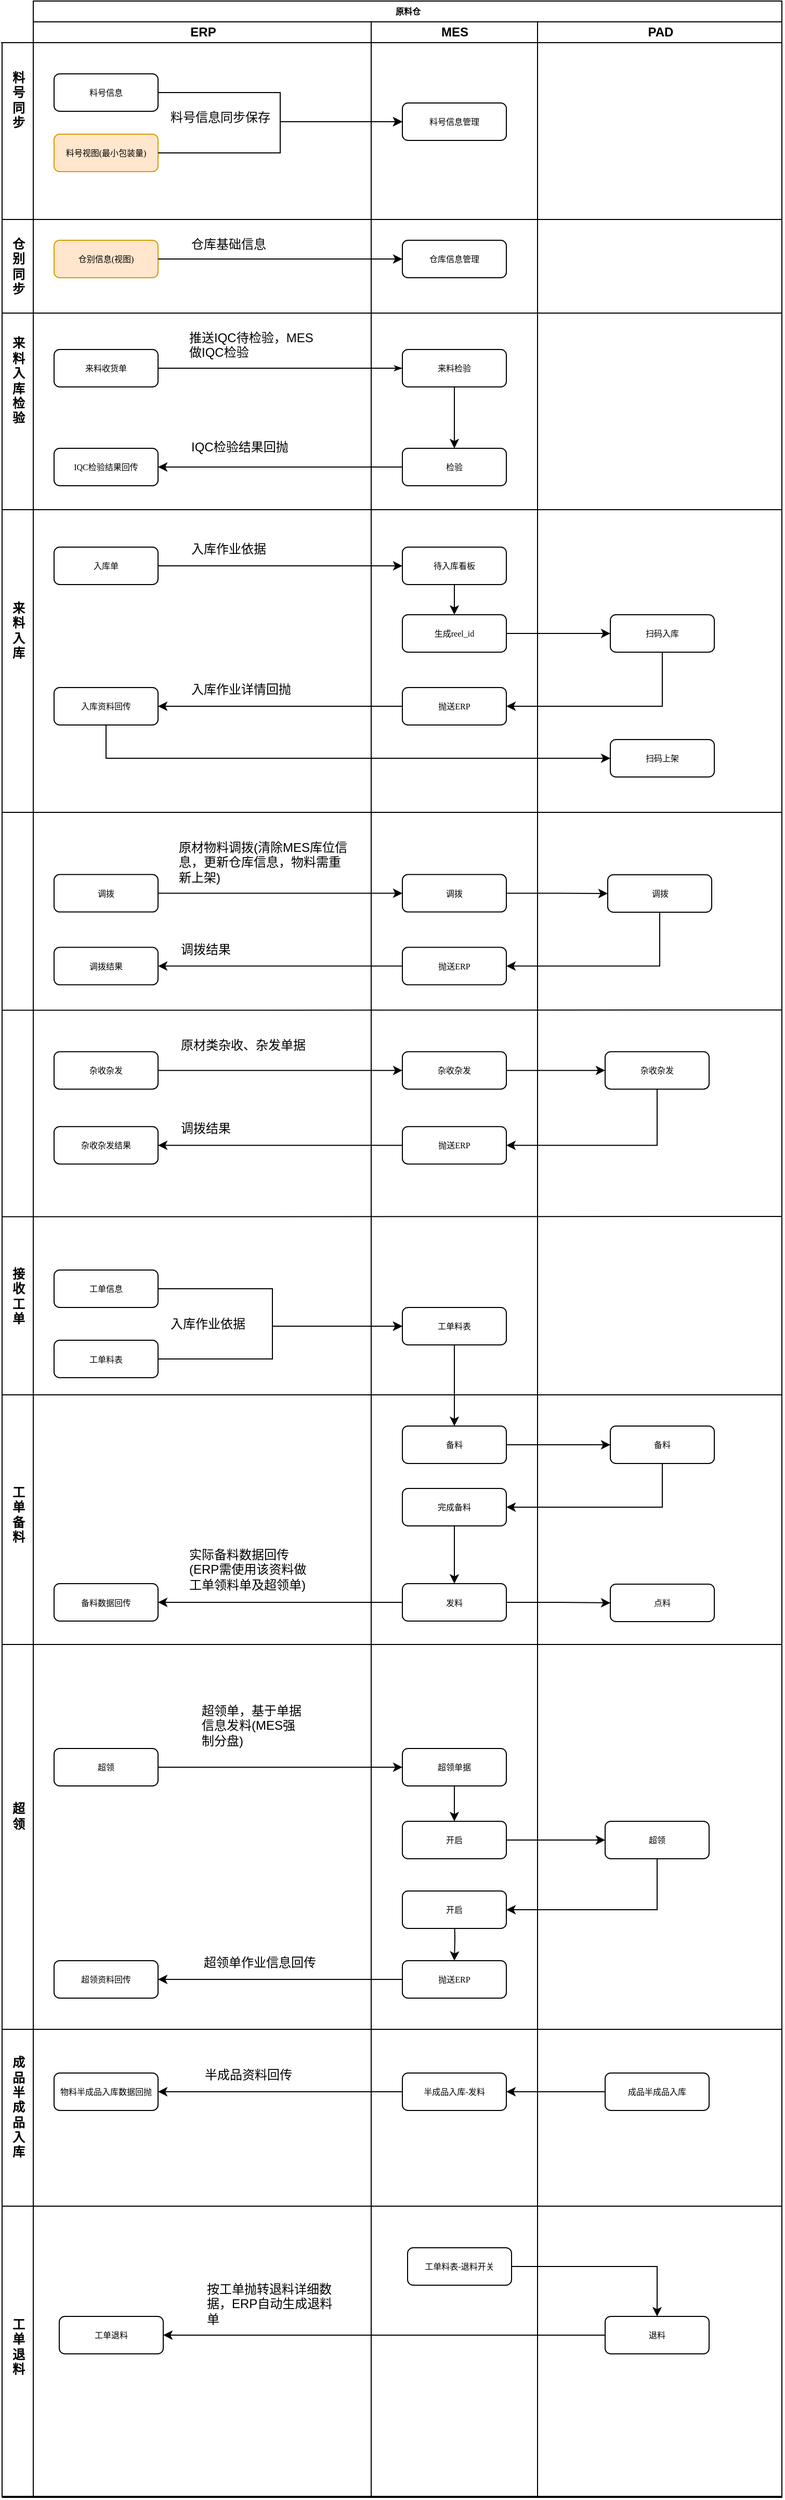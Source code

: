 <mxfile version="12.1.3" type="github" pages="1">
  <diagram name="Page-1" id="74e2e168-ea6b-b213-b513-2b3c1d86103e">
    <mxGraphModel dx="1024" dy="1389" grid="1" gridSize="10" guides="1" tooltips="1" connect="1" arrows="1" fold="1" page="1" pageScale="1" pageWidth="1100" pageHeight="850" background="#ffffff" math="0" shadow="0">
      <root>
        <mxCell id="0"/>
        <mxCell id="1" parent="0"/>
        <mxCell id="77e6c97f196da883-1" value="原料仓" style="swimlane;html=1;childLayout=stackLayout;startSize=20;rounded=0;shadow=0;labelBackgroundColor=none;strokeColor=#000000;strokeWidth=1;fillColor=#ffffff;fontFamily=Verdana;fontSize=8;fontColor=#000000;align=center;" parent="1" vertex="1">
          <mxGeometry x="70" y="-40" width="720" height="2400" as="geometry"/>
        </mxCell>
        <mxCell id="77e6c97f196da883-2" value="ERP" style="swimlane;html=1;startSize=20;" parent="77e6c97f196da883-1" vertex="1">
          <mxGeometry y="20" width="325" height="2380" as="geometry"/>
        </mxCell>
        <mxCell id="77e6c97f196da883-8" value="来料收货单" style="rounded=1;whiteSpace=wrap;html=1;shadow=0;labelBackgroundColor=none;strokeColor=#000000;strokeWidth=1;fillColor=#ffffff;fontFamily=Verdana;fontSize=8;fontColor=#000000;align=center;" parent="77e6c97f196da883-2" vertex="1">
          <mxGeometry x="20" y="315" width="100" height="36" as="geometry"/>
        </mxCell>
        <mxCell id="77e6c97f196da883-9" value="&lt;span style=&quot;font-size: 8px&quot;&gt;IQC检验结果回传&lt;/span&gt;" style="rounded=1;whiteSpace=wrap;html=1;shadow=0;labelBackgroundColor=none;strokeColor=#000000;strokeWidth=1;fillColor=#ffffff;fontFamily=Verdana;fontSize=8;fontColor=#000000;align=center;" parent="77e6c97f196da883-2" vertex="1">
          <mxGeometry x="20" y="410" width="100" height="36" as="geometry"/>
        </mxCell>
        <mxCell id="0Abd1LJX1tRPUPVhs411-5" value="入库单" style="rounded=1;whiteSpace=wrap;html=1;shadow=0;labelBackgroundColor=none;strokeColor=#000000;strokeWidth=1;fillColor=#ffffff;fontFamily=Verdana;fontSize=8;fontColor=#000000;align=center;" parent="77e6c97f196da883-2" vertex="1">
          <mxGeometry x="20" y="505" width="100" height="36" as="geometry"/>
        </mxCell>
        <mxCell id="0Abd1LJX1tRPUPVhs411-6" value="推送IQC待检验，MES做IQC检验" style="text;html=1;whiteSpace=wrap;" parent="77e6c97f196da883-2" vertex="1">
          <mxGeometry x="147.5" y="290" width="125" height="30" as="geometry"/>
        </mxCell>
        <mxCell id="0Abd1LJX1tRPUPVhs411-8" value="IQC检验结果回抛" style="text;html=1;" parent="77e6c97f196da883-2" vertex="1">
          <mxGeometry x="150" y="395" width="120" height="30" as="geometry"/>
        </mxCell>
        <mxCell id="0Abd1LJX1tRPUPVhs411-10" value="入库作业依据" style="text;html=1;" parent="77e6c97f196da883-2" vertex="1">
          <mxGeometry x="150" y="493" width="100" height="30" as="geometry"/>
        </mxCell>
        <mxCell id="0Abd1LJX1tRPUPVhs411-16" value="&lt;span style=&quot;font-size: 8px&quot;&gt;入库资料回传&lt;/span&gt;" style="rounded=1;whiteSpace=wrap;html=1;shadow=0;labelBackgroundColor=none;strokeColor=#000000;strokeWidth=1;fillColor=#ffffff;fontFamily=Verdana;fontSize=8;fontColor=#000000;align=center;" parent="77e6c97f196da883-2" vertex="1">
          <mxGeometry x="20" y="640" width="100" height="36" as="geometry"/>
        </mxCell>
        <mxCell id="0Abd1LJX1tRPUPVhs411-17" value="入库作业详情回抛" style="text;html=1;" parent="77e6c97f196da883-2" vertex="1">
          <mxGeometry x="150" y="628" width="120" height="30" as="geometry"/>
        </mxCell>
        <mxCell id="0Abd1LJX1tRPUPVhs411-29" value="&lt;span style=&quot;font-size: 8px&quot;&gt;工单料表&lt;/span&gt;" style="rounded=1;whiteSpace=wrap;html=1;shadow=0;labelBackgroundColor=none;strokeColor=#000000;strokeWidth=1;fillColor=#ffffff;fontFamily=Verdana;fontSize=8;fontColor=#000000;align=center;" parent="77e6c97f196da883-2" vertex="1">
          <mxGeometry x="20" y="1267.5" width="100" height="36" as="geometry"/>
        </mxCell>
        <mxCell id="0Abd1LJX1tRPUPVhs411-20" value="入库作业依据" style="text;html=1;" parent="77e6c97f196da883-2" vertex="1">
          <mxGeometry x="130" y="1237.5" width="100" height="30" as="geometry"/>
        </mxCell>
        <mxCell id="0Abd1LJX1tRPUPVhs411-22" value="实际备料数据回传(ERP需使用该资料做工单领料单及超领单)" style="text;html=1;whiteSpace=wrap;" parent="77e6c97f196da883-2" vertex="1">
          <mxGeometry x="147.5" y="1460" width="120" height="60" as="geometry"/>
        </mxCell>
        <mxCell id="0Abd1LJX1tRPUPVhs411-32" value="&lt;span style=&quot;font-size: 8px&quot;&gt;物料半成品入库数据回抛&lt;/span&gt;" style="rounded=1;whiteSpace=wrap;html=1;shadow=0;labelBackgroundColor=none;strokeColor=#000000;strokeWidth=1;fillColor=#ffffff;fontFamily=Verdana;fontSize=8;fontColor=#000000;align=center;" parent="77e6c97f196da883-2" vertex="1">
          <mxGeometry x="20" y="1972" width="100" height="36" as="geometry"/>
        </mxCell>
        <mxCell id="0Abd1LJX1tRPUPVhs411-34" value="半成品资料回传" style="text;html=1;" parent="77e6c97f196da883-2" vertex="1">
          <mxGeometry x="162.5" y="1960" width="110" height="30" as="geometry"/>
        </mxCell>
        <mxCell id="0Abd1LJX1tRPUPVhs411-66" value="原材物料调拨(清除MES库位信息，更新仓库信息，物料需重新上架)" style="text;html=1;whiteSpace=wrap;" parent="77e6c97f196da883-2" vertex="1">
          <mxGeometry x="137.5" y="779.8" width="165" height="30" as="geometry"/>
        </mxCell>
        <mxCell id="0Abd1LJX1tRPUPVhs411-70" value="原材类杂收、杂发单据" style="text;html=1;whiteSpace=wrap;" parent="77e6c97f196da883-2" vertex="1">
          <mxGeometry x="140" y="970.1" width="165" height="30" as="geometry"/>
        </mxCell>
        <mxCell id="0Abd1LJX1tRPUPVhs411-79" value="调拨结果" style="text;html=1;" parent="77e6c97f196da883-2" vertex="1">
          <mxGeometry x="140" y="877.8" width="120" height="30" as="geometry"/>
        </mxCell>
        <mxCell id="0Abd1LJX1tRPUPVhs411-83" value="&lt;span style=&quot;font-size: 8px&quot;&gt;调拨结果&lt;/span&gt;" style="rounded=1;whiteSpace=wrap;html=1;shadow=0;labelBackgroundColor=none;strokeColor=#000000;strokeWidth=1;fillColor=#ffffff;fontFamily=Verdana;fontSize=8;fontColor=#000000;align=center;" parent="77e6c97f196da883-2" vertex="1">
          <mxGeometry x="20" y="889.8" width="100" height="36" as="geometry"/>
        </mxCell>
        <mxCell id="0Abd1LJX1tRPUPVhs411-58" value="&lt;span style=&quot;font-size: 8px&quot;&gt;超领&lt;/span&gt;" style="rounded=1;whiteSpace=wrap;html=1;shadow=0;labelBackgroundColor=none;strokeColor=#000000;strokeWidth=1;fillColor=#ffffff;fontFamily=Verdana;fontSize=8;fontColor=#000000;align=center;" parent="77e6c97f196da883-2" vertex="1">
          <mxGeometry x="20" y="1660" width="100" height="36" as="geometry"/>
        </mxCell>
        <mxCell id="0Abd1LJX1tRPUPVhs411-62" value="&lt;span style=&quot;font-size: 8px&quot;&gt;超领资料回传&lt;/span&gt;" style="rounded=1;whiteSpace=wrap;html=1;shadow=0;labelBackgroundColor=none;strokeColor=#000000;strokeWidth=1;fillColor=#ffffff;fontFamily=Verdana;fontSize=8;fontColor=#000000;align=center;" parent="77e6c97f196da883-2" vertex="1">
          <mxGeometry x="20" y="1864" width="100" height="36" as="geometry"/>
        </mxCell>
        <mxCell id="0Abd1LJX1tRPUPVhs411-56" value="超领单，基于单据信息发料(MES强制分盘)" style="text;html=1;whiteSpace=wrap;" parent="77e6c97f196da883-2" vertex="1">
          <mxGeometry x="160" y="1610" width="100" height="52" as="geometry"/>
        </mxCell>
        <mxCell id="0Abd1LJX1tRPUPVhs411-63" value="超领单作业信息回传" style="text;html=1;" parent="77e6c97f196da883-2" vertex="1">
          <mxGeometry x="162.3" y="1852" width="110" height="30" as="geometry"/>
        </mxCell>
        <mxCell id="0Abd1LJX1tRPUPVhs411-46" value="&lt;span style=&quot;font-size: 8px&quot;&gt;工单退料&lt;/span&gt;" style="rounded=1;whiteSpace=wrap;html=1;shadow=0;labelBackgroundColor=none;strokeColor=#000000;strokeWidth=1;fillColor=#ffffff;fontFamily=Verdana;fontSize=8;fontColor=#000000;align=center;" parent="77e6c97f196da883-2" vertex="1">
          <mxGeometry x="25" y="2206" width="100" height="36" as="geometry"/>
        </mxCell>
        <mxCell id="0Abd1LJX1tRPUPVhs411-141" value="按工单抛转退料详细数据，ERP自动生成退料单" style="text;html=1;whiteSpace=wrap;" parent="77e6c97f196da883-2" vertex="1">
          <mxGeometry x="165" y="2166" width="130" height="30" as="geometry"/>
        </mxCell>
        <mxCell id="0Abd1LJX1tRPUPVhs411-156" value="" style="endArrow=none;html=1;" parent="77e6c97f196da883-2" edge="1">
          <mxGeometry width="50" height="50" relative="1" as="geometry">
            <mxPoint x="-30" y="1560" as="sourcePoint"/>
            <mxPoint x="720" y="1560" as="targetPoint"/>
          </mxGeometry>
        </mxCell>
        <mxCell id="0Abd1LJX1tRPUPVhs411-157" value="" style="endArrow=none;html=1;" parent="77e6c97f196da883-2" edge="1">
          <mxGeometry width="50" height="50" relative="1" as="geometry">
            <mxPoint x="-30" y="1930" as="sourcePoint"/>
            <mxPoint x="720" y="1930" as="targetPoint"/>
          </mxGeometry>
        </mxCell>
        <mxCell id="0Abd1LJX1tRPUPVhs411-158" value="" style="endArrow=none;html=1;strokeWidth=2;" parent="77e6c97f196da883-2" edge="1">
          <mxGeometry width="50" height="50" relative="1" as="geometry">
            <mxPoint x="-30" y="2379.5" as="sourcePoint"/>
            <mxPoint x="720" y="2379.5" as="targetPoint"/>
          </mxGeometry>
        </mxCell>
        <mxCell id="77e6c97f196da883-26" style="edgeStyle=orthogonalEdgeStyle;rounded=1;html=1;labelBackgroundColor=none;startArrow=none;startFill=0;startSize=5;endArrow=classicThin;endFill=1;endSize=5;jettySize=auto;orthogonalLoop=1;strokeColor=#000000;strokeWidth=1;fontFamily=Verdana;fontSize=8;fontColor=#000000;" parent="77e6c97f196da883-1" source="77e6c97f196da883-8" target="77e6c97f196da883-11" edge="1">
          <mxGeometry relative="1" as="geometry"/>
        </mxCell>
        <mxCell id="0Abd1LJX1tRPUPVhs411-4" style="edgeStyle=orthogonalEdgeStyle;rounded=0;orthogonalLoop=1;jettySize=auto;html=1;" parent="77e6c97f196da883-1" source="0Abd1LJX1tRPUPVhs411-1" target="77e6c97f196da883-9" edge="1">
          <mxGeometry relative="1" as="geometry"/>
        </mxCell>
        <mxCell id="0Abd1LJX1tRPUPVhs411-9" style="edgeStyle=orthogonalEdgeStyle;rounded=0;orthogonalLoop=1;jettySize=auto;html=1;entryX=0;entryY=0.5;entryDx=0;entryDy=0;" parent="77e6c97f196da883-1" source="0Abd1LJX1tRPUPVhs411-5" target="77e6c97f196da883-12" edge="1">
          <mxGeometry relative="1" as="geometry"/>
        </mxCell>
        <mxCell id="0Abd1LJX1tRPUPVhs411-15" value="" style="edgeStyle=orthogonalEdgeStyle;rounded=0;orthogonalLoop=1;jettySize=auto;html=1;entryX=1;entryY=0.5;entryDx=0;entryDy=0;" parent="77e6c97f196da883-1" source="0Abd1LJX1tRPUPVhs411-11" target="0Abd1LJX1tRPUPVhs411-16" edge="1">
          <mxGeometry relative="1" as="geometry">
            <mxPoint x="160" y="695" as="targetPoint"/>
          </mxGeometry>
        </mxCell>
        <mxCell id="0Abd1LJX1tRPUPVhs411-121" style="edgeStyle=orthogonalEdgeStyle;rounded=0;orthogonalLoop=1;jettySize=auto;html=1;" parent="77e6c97f196da883-1" source="0Abd1LJX1tRPUPVhs411-117" target="0Abd1LJX1tRPUPVhs411-119" edge="1">
          <mxGeometry relative="1" as="geometry"/>
        </mxCell>
        <mxCell id="0Abd1LJX1tRPUPVhs411-122" style="edgeStyle=orthogonalEdgeStyle;rounded=0;orthogonalLoop=1;jettySize=auto;html=1;exitX=0.5;exitY=1;exitDx=0;exitDy=0;entryX=1;entryY=0.5;entryDx=0;entryDy=0;" parent="77e6c97f196da883-1" source="0Abd1LJX1tRPUPVhs411-119" target="0Abd1LJX1tRPUPVhs411-120" edge="1">
          <mxGeometry relative="1" as="geometry"/>
        </mxCell>
        <mxCell id="0Abd1LJX1tRPUPVhs411-135" style="edgeStyle=orthogonalEdgeStyle;rounded=0;orthogonalLoop=1;jettySize=auto;html=1;entryX=0;entryY=0.5;entryDx=0;entryDy=0;" parent="77e6c97f196da883-1" source="0Abd1LJX1tRPUPVhs411-25" target="0Abd1LJX1tRPUPVhs411-129" edge="1">
          <mxGeometry relative="1" as="geometry"/>
        </mxCell>
        <mxCell id="0Abd1LJX1tRPUPVhs411-30" style="edgeStyle=orthogonalEdgeStyle;rounded=0;orthogonalLoop=1;jettySize=auto;html=1;exitX=1;exitY=0.5;exitDx=0;exitDy=0;" parent="77e6c97f196da883-1" source="0Abd1LJX1tRPUPVhs411-29" target="0Abd1LJX1tRPUPVhs411-24" edge="1">
          <mxGeometry relative="1" as="geometry">
            <mxPoint x="350" y="1270" as="targetPoint"/>
            <Array as="points">
              <mxPoint x="230" y="1306"/>
              <mxPoint x="230" y="1274"/>
            </Array>
          </mxGeometry>
        </mxCell>
        <mxCell id="0Abd1LJX1tRPUPVhs411-81" style="edgeStyle=orthogonalEdgeStyle;rounded=0;orthogonalLoop=1;jettySize=auto;html=1;" parent="77e6c97f196da883-1" source="0Abd1LJX1tRPUPVhs411-80" target="0Abd1LJX1tRPUPVhs411-83" edge="1">
          <mxGeometry relative="1" as="geometry">
            <mxPoint x="110" y="927.8" as="targetPoint"/>
          </mxGeometry>
        </mxCell>
        <mxCell id="0Abd1LJX1tRPUPVhs411-57" style="edgeStyle=orthogonalEdgeStyle;rounded=0;orthogonalLoop=1;jettySize=auto;html=1;entryX=0;entryY=0.5;entryDx=0;entryDy=0;" parent="77e6c97f196da883-1" source="0Abd1LJX1tRPUPVhs411-58" target="0Abd1LJX1tRPUPVhs411-59" edge="1">
          <mxGeometry relative="1" as="geometry"/>
        </mxCell>
        <mxCell id="0Abd1LJX1tRPUPVhs411-65" style="edgeStyle=orthogonalEdgeStyle;rounded=0;orthogonalLoop=1;jettySize=auto;html=1;" parent="77e6c97f196da883-1" source="0Abd1LJX1tRPUPVhs411-64" target="0Abd1LJX1tRPUPVhs411-62" edge="1">
          <mxGeometry relative="1" as="geometry"/>
        </mxCell>
        <mxCell id="0Abd1LJX1tRPUPVhs411-33" style="edgeStyle=orthogonalEdgeStyle;rounded=0;orthogonalLoop=1;jettySize=auto;html=1;" parent="77e6c97f196da883-1" source="0Abd1LJX1tRPUPVhs411-31" target="0Abd1LJX1tRPUPVhs411-32" edge="1">
          <mxGeometry relative="1" as="geometry"/>
        </mxCell>
        <mxCell id="0Abd1LJX1tRPUPVhs411-49" style="edgeStyle=orthogonalEdgeStyle;rounded=0;orthogonalLoop=1;jettySize=auto;html=1;" parent="77e6c97f196da883-1" source="0Abd1LJX1tRPUPVhs411-48" target="0Abd1LJX1tRPUPVhs411-46" edge="1">
          <mxGeometry relative="1" as="geometry"/>
        </mxCell>
        <mxCell id="0Abd1LJX1tRPUPVhs411-140" style="edgeStyle=orthogonalEdgeStyle;rounded=0;orthogonalLoop=1;jettySize=auto;html=1;entryX=0.5;entryY=0;entryDx=0;entryDy=0;" parent="77e6c97f196da883-1" source="0Abd1LJX1tRPUPVhs411-139" target="0Abd1LJX1tRPUPVhs411-48" edge="1">
          <mxGeometry relative="1" as="geometry"/>
        </mxCell>
        <mxCell id="77e6c97f196da883-3" value="MES" style="swimlane;html=1;startSize=20;" parent="77e6c97f196da883-1" vertex="1">
          <mxGeometry x="325" y="20" width="160" height="2380" as="geometry"/>
        </mxCell>
        <mxCell id="0Abd1LJX1tRPUPVhs411-3" style="edgeStyle=orthogonalEdgeStyle;rounded=0;orthogonalLoop=1;jettySize=auto;html=1;entryX=0.5;entryY=0;entryDx=0;entryDy=0;" parent="77e6c97f196da883-3" source="77e6c97f196da883-11" target="0Abd1LJX1tRPUPVhs411-1" edge="1">
          <mxGeometry relative="1" as="geometry"/>
        </mxCell>
        <mxCell id="77e6c97f196da883-11" value="来料检验" style="rounded=1;whiteSpace=wrap;html=1;shadow=0;labelBackgroundColor=none;strokeColor=#000000;strokeWidth=1;fillColor=#ffffff;fontFamily=Verdana;fontSize=8;fontColor=#000000;align=center;" parent="77e6c97f196da883-3" vertex="1">
          <mxGeometry x="30" y="315" width="100" height="36" as="geometry"/>
        </mxCell>
        <mxCell id="0Abd1LJX1tRPUPVhs411-1" value="检验" style="rounded=1;whiteSpace=wrap;html=1;shadow=0;labelBackgroundColor=none;strokeColor=#000000;strokeWidth=1;fillColor=#ffffff;fontFamily=Verdana;fontSize=8;fontColor=#000000;align=center;" parent="77e6c97f196da883-3" vertex="1">
          <mxGeometry x="30" y="410" width="100" height="36" as="geometry"/>
        </mxCell>
        <mxCell id="77e6c97f196da883-12" value="&lt;span style=&quot;font-size: 8px&quot;&gt;待入库看板&lt;/span&gt;" style="rounded=1;whiteSpace=wrap;html=1;shadow=0;labelBackgroundColor=none;strokeColor=#000000;strokeWidth=1;fillColor=#ffffff;fontFamily=Verdana;fontSize=8;fontColor=#000000;align=center;" parent="77e6c97f196da883-3" vertex="1">
          <mxGeometry x="30" y="505" width="100" height="36" as="geometry"/>
        </mxCell>
        <mxCell id="0Abd1LJX1tRPUPVhs411-11" value="&lt;span style=&quot;font-size: 8px&quot;&gt;抛送ERP&lt;/span&gt;" style="rounded=1;whiteSpace=wrap;html=1;shadow=0;labelBackgroundColor=none;strokeColor=#000000;strokeWidth=1;fillColor=#ffffff;fontFamily=Verdana;fontSize=8;fontColor=#000000;align=center;" parent="77e6c97f196da883-3" vertex="1">
          <mxGeometry x="30" y="640" width="100" height="36" as="geometry"/>
        </mxCell>
        <mxCell id="0Abd1LJX1tRPUPVhs411-19" value="工单信息" style="rounded=1;whiteSpace=wrap;html=1;shadow=0;labelBackgroundColor=none;strokeColor=#000000;strokeWidth=1;fillColor=#ffffff;fontFamily=Verdana;fontSize=8;fontColor=#000000;align=center;" parent="77e6c97f196da883-3" vertex="1">
          <mxGeometry x="-305" y="1200" width="100" height="36" as="geometry"/>
        </mxCell>
        <mxCell id="0Abd1LJX1tRPUPVhs411-21" value="&lt;span style=&quot;font-size: 8px&quot;&gt;备料数据回传&lt;/span&gt;" style="rounded=1;whiteSpace=wrap;html=1;shadow=0;labelBackgroundColor=none;strokeColor=#000000;strokeWidth=1;fillColor=#ffffff;fontFamily=Verdana;fontSize=8;fontColor=#000000;align=center;" parent="77e6c97f196da883-3" vertex="1">
          <mxGeometry x="-305" y="1501.5" width="100" height="36" as="geometry"/>
        </mxCell>
        <mxCell id="0Abd1LJX1tRPUPVhs411-125" style="edgeStyle=orthogonalEdgeStyle;rounded=0;orthogonalLoop=1;jettySize=auto;html=1;" parent="77e6c97f196da883-3" source="0Abd1LJX1tRPUPVhs411-24" target="0Abd1LJX1tRPUPVhs411-117" edge="1">
          <mxGeometry relative="1" as="geometry"/>
        </mxCell>
        <mxCell id="0Abd1LJX1tRPUPVhs411-24" value="&lt;span style=&quot;font-size: 8px&quot;&gt;工单料表&lt;/span&gt;" style="rounded=1;whiteSpace=wrap;html=1;shadow=0;labelBackgroundColor=none;strokeColor=#000000;strokeWidth=1;fillColor=#ffffff;fontFamily=Verdana;fontSize=8;fontColor=#000000;align=center;" parent="77e6c97f196da883-3" vertex="1">
          <mxGeometry x="30" y="1236" width="100" height="36" as="geometry"/>
        </mxCell>
        <mxCell id="0Abd1LJX1tRPUPVhs411-25" value="&lt;span style=&quot;font-size: 8px&quot;&gt;发料&lt;/span&gt;" style="rounded=1;whiteSpace=wrap;html=1;shadow=0;labelBackgroundColor=none;strokeColor=#000000;strokeWidth=1;fillColor=#ffffff;fontFamily=Verdana;fontSize=8;fontColor=#000000;align=center;" parent="77e6c97f196da883-3" vertex="1">
          <mxGeometry x="30" y="1501.5" width="100" height="36" as="geometry"/>
        </mxCell>
        <mxCell id="0Abd1LJX1tRPUPVhs411-26" style="edgeStyle=orthogonalEdgeStyle;rounded=0;orthogonalLoop=1;jettySize=auto;html=1;entryX=0;entryY=0.5;entryDx=0;entryDy=0;" parent="77e6c97f196da883-3" source="0Abd1LJX1tRPUPVhs411-19" target="0Abd1LJX1tRPUPVhs411-24" edge="1">
          <mxGeometry relative="1" as="geometry">
            <Array as="points">
              <mxPoint x="-95" y="1218"/>
              <mxPoint x="-95" y="1254"/>
            </Array>
          </mxGeometry>
        </mxCell>
        <mxCell id="0Abd1LJX1tRPUPVhs411-27" value="" style="edgeStyle=orthogonalEdgeStyle;rounded=0;orthogonalLoop=1;jettySize=auto;html=1;entryX=1;entryY=0.5;entryDx=0;entryDy=0;" parent="77e6c97f196da883-3" source="0Abd1LJX1tRPUPVhs411-25" target="0Abd1LJX1tRPUPVhs411-21" edge="1">
          <mxGeometry relative="1" as="geometry">
            <mxPoint x="-235" y="1496.5" as="targetPoint"/>
          </mxGeometry>
        </mxCell>
        <mxCell id="0Abd1LJX1tRPUPVhs411-31" value="&lt;span style=&quot;font-size: 8px&quot;&gt;半成品入库-&lt;/span&gt;发料" style="rounded=1;whiteSpace=wrap;html=1;shadow=0;labelBackgroundColor=none;strokeColor=#000000;strokeWidth=1;fillColor=#ffffff;fontFamily=Verdana;fontSize=8;fontColor=#000000;align=center;" parent="77e6c97f196da883-3" vertex="1">
          <mxGeometry x="30" y="1972" width="100" height="36" as="geometry"/>
        </mxCell>
        <mxCell id="0Abd1LJX1tRPUPVhs411-67" value="&lt;span style=&quot;font-size: 8px&quot;&gt;调拨&lt;/span&gt;" style="rounded=1;whiteSpace=wrap;html=1;shadow=0;labelBackgroundColor=none;strokeColor=#000000;strokeWidth=1;fillColor=#ffffff;fontFamily=Verdana;fontSize=8;fontColor=#000000;align=center;" parent="77e6c97f196da883-3" vertex="1">
          <mxGeometry x="-305" y="819.8" width="100" height="36" as="geometry"/>
        </mxCell>
        <mxCell id="0Abd1LJX1tRPUPVhs411-68" value="&lt;span style=&quot;font-size: 8px&quot;&gt;调拨&lt;/span&gt;" style="rounded=1;whiteSpace=wrap;html=1;shadow=0;labelBackgroundColor=none;strokeColor=#000000;strokeWidth=1;fillColor=#ffffff;fontFamily=Verdana;fontSize=8;fontColor=#000000;align=center;" parent="77e6c97f196da883-3" vertex="1">
          <mxGeometry x="30" y="819.8" width="100" height="36" as="geometry"/>
        </mxCell>
        <mxCell id="0Abd1LJX1tRPUPVhs411-69" style="edgeStyle=orthogonalEdgeStyle;rounded=0;orthogonalLoop=1;jettySize=auto;html=1;entryX=0;entryY=0.5;entryDx=0;entryDy=0;" parent="77e6c97f196da883-3" source="0Abd1LJX1tRPUPVhs411-67" target="0Abd1LJX1tRPUPVhs411-68" edge="1">
          <mxGeometry relative="1" as="geometry"/>
        </mxCell>
        <mxCell id="0Abd1LJX1tRPUPVhs411-71" value="&lt;span style=&quot;font-size: 8px&quot;&gt;杂收杂发&lt;/span&gt;" style="rounded=1;whiteSpace=wrap;html=1;shadow=0;labelBackgroundColor=none;strokeColor=#000000;strokeWidth=1;fillColor=#ffffff;fontFamily=Verdana;fontSize=8;fontColor=#000000;align=center;" parent="77e6c97f196da883-3" vertex="1">
          <mxGeometry x="-305" y="990.1" width="100" height="36" as="geometry"/>
        </mxCell>
        <mxCell id="0Abd1LJX1tRPUPVhs411-72" value="杂收杂发" style="rounded=1;whiteSpace=wrap;html=1;shadow=0;labelBackgroundColor=none;strokeColor=#000000;strokeWidth=1;fillColor=#ffffff;fontFamily=Verdana;fontSize=8;fontColor=#000000;align=center;" parent="77e6c97f196da883-3" vertex="1">
          <mxGeometry x="30" y="990.1" width="100" height="36" as="geometry"/>
        </mxCell>
        <mxCell id="0Abd1LJX1tRPUPVhs411-73" style="edgeStyle=orthogonalEdgeStyle;rounded=0;orthogonalLoop=1;jettySize=auto;html=1;entryX=0;entryY=0.5;entryDx=0;entryDy=0;" parent="77e6c97f196da883-3" source="0Abd1LJX1tRPUPVhs411-71" target="0Abd1LJX1tRPUPVhs411-72" edge="1">
          <mxGeometry relative="1" as="geometry"/>
        </mxCell>
        <mxCell id="0Abd1LJX1tRPUPVhs411-80" value="抛送ERP" style="rounded=1;whiteSpace=wrap;html=1;shadow=0;labelBackgroundColor=none;strokeColor=#000000;strokeWidth=1;fillColor=#ffffff;fontFamily=Verdana;fontSize=8;fontColor=#000000;align=center;" parent="77e6c97f196da883-3" vertex="1">
          <mxGeometry x="30" y="889.8" width="100" height="36" as="geometry"/>
        </mxCell>
        <mxCell id="0Abd1LJX1tRPUPVhs411-85" value="调拨结果" style="text;html=1;" parent="77e6c97f196da883-3" vertex="1">
          <mxGeometry x="-185" y="1050.1" width="120" height="30" as="geometry"/>
        </mxCell>
        <mxCell id="0Abd1LJX1tRPUPVhs411-86" value="杂收杂发结果" style="rounded=1;whiteSpace=wrap;html=1;shadow=0;labelBackgroundColor=none;strokeColor=#000000;strokeWidth=1;fillColor=#ffffff;fontFamily=Verdana;fontSize=8;fontColor=#000000;align=center;" parent="77e6c97f196da883-3" vertex="1">
          <mxGeometry x="-305" y="1062.1" width="100" height="36" as="geometry"/>
        </mxCell>
        <mxCell id="0Abd1LJX1tRPUPVhs411-87" value="抛送ERP" style="rounded=1;whiteSpace=wrap;html=1;shadow=0;labelBackgroundColor=none;strokeColor=#000000;strokeWidth=1;fillColor=#ffffff;fontFamily=Verdana;fontSize=8;fontColor=#000000;align=center;" parent="77e6c97f196da883-3" vertex="1">
          <mxGeometry x="30" y="1062.1" width="100" height="36" as="geometry"/>
        </mxCell>
        <mxCell id="0Abd1LJX1tRPUPVhs411-88" style="edgeStyle=orthogonalEdgeStyle;rounded=0;orthogonalLoop=1;jettySize=auto;html=1;" parent="77e6c97f196da883-3" source="0Abd1LJX1tRPUPVhs411-87" target="0Abd1LJX1tRPUPVhs411-86" edge="1">
          <mxGeometry relative="1" as="geometry">
            <mxPoint x="-285" y="1040.1" as="targetPoint"/>
          </mxGeometry>
        </mxCell>
        <mxCell id="0Abd1LJX1tRPUPVhs411-40" value="&lt;span style=&quot;font-size: 8px&quot;&gt;料号视图(最小包装量)&lt;/span&gt;" style="rounded=1;whiteSpace=wrap;html=1;shadow=0;labelBackgroundColor=none;strokeColor=#d79b00;strokeWidth=1;fillColor=#ffe6cc;fontFamily=Verdana;fontSize=8;align=center;" parent="77e6c97f196da883-3" vertex="1">
          <mxGeometry x="-305" y="108" width="100" height="36" as="geometry"/>
        </mxCell>
        <mxCell id="0Abd1LJX1tRPUPVhs411-36" value="料号信息同步保存" style="text;html=1;" parent="77e6c97f196da883-3" vertex="1">
          <mxGeometry x="-195" y="78" width="110" height="30" as="geometry"/>
        </mxCell>
        <mxCell id="0Abd1LJX1tRPUPVhs411-45" value="仓库基础信息" style="text;html=1;" parent="77e6c97f196da883-3" vertex="1">
          <mxGeometry x="-175" y="200" width="100" height="30" as="geometry"/>
        </mxCell>
        <mxCell id="0Abd1LJX1tRPUPVhs411-35" value="&lt;span style=&quot;font-size: 8px&quot;&gt;料号信息&lt;/span&gt;" style="rounded=1;whiteSpace=wrap;html=1;shadow=0;labelBackgroundColor=none;strokeColor=#000000;strokeWidth=1;fillColor=#ffffff;fontFamily=Verdana;fontSize=8;fontColor=#000000;align=center;" parent="77e6c97f196da883-3" vertex="1">
          <mxGeometry x="-305" y="50" width="100" height="36" as="geometry"/>
        </mxCell>
        <mxCell id="0Abd1LJX1tRPUPVhs411-37" value="&lt;span style=&quot;font-size: 8px&quot;&gt;料号信息管理&lt;/span&gt;" style="rounded=1;whiteSpace=wrap;html=1;shadow=0;labelBackgroundColor=none;strokeColor=#000000;strokeWidth=1;fillColor=#ffffff;fontFamily=Verdana;fontSize=8;fontColor=#000000;align=center;" parent="77e6c97f196da883-3" vertex="1">
          <mxGeometry x="30" y="78" width="100" height="36" as="geometry"/>
        </mxCell>
        <mxCell id="0Abd1LJX1tRPUPVhs411-38" style="edgeStyle=orthogonalEdgeStyle;rounded=0;orthogonalLoop=1;jettySize=auto;html=1;" parent="77e6c97f196da883-3" source="0Abd1LJX1tRPUPVhs411-35" target="0Abd1LJX1tRPUPVhs411-37" edge="1">
          <mxGeometry relative="1" as="geometry"/>
        </mxCell>
        <mxCell id="0Abd1LJX1tRPUPVhs411-42" value="&lt;span style=&quot;font-size: 8px&quot;&gt;仓别信息(视图)&lt;/span&gt;" style="rounded=1;whiteSpace=wrap;html=1;shadow=0;labelBackgroundColor=none;strokeColor=#d79b00;strokeWidth=1;fillColor=#ffe6cc;fontFamily=Verdana;fontSize=8;align=center;" parent="77e6c97f196da883-3" vertex="1">
          <mxGeometry x="-305" y="210" width="100" height="36" as="geometry"/>
        </mxCell>
        <mxCell id="0Abd1LJX1tRPUPVhs411-43" value="&lt;span style=&quot;font-size: 8px&quot;&gt;仓库信息管理&lt;/span&gt;" style="rounded=1;whiteSpace=wrap;html=1;shadow=0;labelBackgroundColor=none;strokeColor=#000000;strokeWidth=1;fillColor=#ffffff;fontFamily=Verdana;fontSize=8;fontColor=#000000;align=center;" parent="77e6c97f196da883-3" vertex="1">
          <mxGeometry x="30" y="210" width="100" height="36" as="geometry"/>
        </mxCell>
        <mxCell id="0Abd1LJX1tRPUPVhs411-44" style="edgeStyle=orthogonalEdgeStyle;rounded=0;orthogonalLoop=1;jettySize=auto;html=1;entryX=0;entryY=0.5;entryDx=0;entryDy=0;" parent="77e6c97f196da883-3" source="0Abd1LJX1tRPUPVhs411-42" target="0Abd1LJX1tRPUPVhs411-43" edge="1">
          <mxGeometry relative="1" as="geometry"/>
        </mxCell>
        <mxCell id="0Abd1LJX1tRPUPVhs411-41" style="edgeStyle=orthogonalEdgeStyle;rounded=0;orthogonalLoop=1;jettySize=auto;html=1;" parent="77e6c97f196da883-3" source="0Abd1LJX1tRPUPVhs411-40" target="0Abd1LJX1tRPUPVhs411-37" edge="1">
          <mxGeometry relative="1" as="geometry"/>
        </mxCell>
        <mxCell id="0Abd1LJX1tRPUPVhs411-106" value="&lt;span style=&quot;font-size: 8px&quot;&gt;生成reel_id&lt;/span&gt;" style="rounded=1;whiteSpace=wrap;html=1;shadow=0;labelBackgroundColor=none;strokeColor=#000000;strokeWidth=1;fillColor=#ffffff;fontFamily=Verdana;fontSize=8;fontColor=#000000;align=center;" parent="77e6c97f196da883-3" vertex="1">
          <mxGeometry x="30" y="570" width="100" height="36" as="geometry"/>
        </mxCell>
        <mxCell id="0Abd1LJX1tRPUPVhs411-107" value="" style="edgeStyle=orthogonalEdgeStyle;rounded=0;orthogonalLoop=1;jettySize=auto;html=1;" parent="77e6c97f196da883-3" source="77e6c97f196da883-12" target="0Abd1LJX1tRPUPVhs411-106" edge="1">
          <mxGeometry relative="1" as="geometry">
            <mxPoint x="475" y="501" as="sourcePoint"/>
            <mxPoint x="475" y="600" as="targetPoint"/>
          </mxGeometry>
        </mxCell>
        <mxCell id="0Abd1LJX1tRPUPVhs411-117" value="&lt;span style=&quot;font-size: 8px&quot;&gt;备料&lt;/span&gt;" style="rounded=1;whiteSpace=wrap;html=1;shadow=0;labelBackgroundColor=none;strokeColor=#000000;strokeWidth=1;fillColor=#ffffff;fontFamily=Verdana;fontSize=8;fontColor=#000000;align=center;" parent="77e6c97f196da883-3" vertex="1">
          <mxGeometry x="30" y="1350" width="100" height="36" as="geometry"/>
        </mxCell>
        <mxCell id="0Abd1LJX1tRPUPVhs411-120" value="完成备料" style="rounded=1;whiteSpace=wrap;html=1;shadow=0;labelBackgroundColor=none;strokeColor=#000000;strokeWidth=1;fillColor=#ffffff;fontFamily=Verdana;fontSize=8;fontColor=#000000;align=center;" parent="77e6c97f196da883-3" vertex="1">
          <mxGeometry x="30" y="1410" width="100" height="36" as="geometry"/>
        </mxCell>
        <mxCell id="0Abd1LJX1tRPUPVhs411-124" style="edgeStyle=orthogonalEdgeStyle;rounded=0;orthogonalLoop=1;jettySize=auto;html=1;exitX=0.5;exitY=1;exitDx=0;exitDy=0;entryX=0.5;entryY=0;entryDx=0;entryDy=0;" parent="77e6c97f196da883-3" source="0Abd1LJX1tRPUPVhs411-120" target="0Abd1LJX1tRPUPVhs411-25" edge="1">
          <mxGeometry relative="1" as="geometry">
            <mxPoint x="80" y="1490" as="targetPoint"/>
            <Array as="points"/>
          </mxGeometry>
        </mxCell>
        <mxCell id="0Abd1LJX1tRPUPVhs411-148" style="edgeStyle=orthogonalEdgeStyle;rounded=0;orthogonalLoop=1;jettySize=auto;html=1;entryX=0.5;entryY=0;entryDx=0;entryDy=0;" parent="77e6c97f196da883-3" source="0Abd1LJX1tRPUPVhs411-59" target="0Abd1LJX1tRPUPVhs411-147" edge="1">
          <mxGeometry relative="1" as="geometry"/>
        </mxCell>
        <mxCell id="0Abd1LJX1tRPUPVhs411-59" value="&lt;span style=&quot;font-size: 8px&quot;&gt;超领单据&lt;/span&gt;" style="rounded=1;whiteSpace=wrap;html=1;shadow=0;labelBackgroundColor=none;strokeColor=#000000;strokeWidth=1;fillColor=#ffffff;fontFamily=Verdana;fontSize=8;fontColor=#000000;align=center;" parent="77e6c97f196da883-3" vertex="1">
          <mxGeometry x="30" y="1660" width="100" height="36" as="geometry"/>
        </mxCell>
        <mxCell id="0Abd1LJX1tRPUPVhs411-64" value="&lt;span style=&quot;font-size: 8px&quot;&gt;抛送ERP&lt;/span&gt;" style="rounded=1;whiteSpace=wrap;html=1;shadow=0;labelBackgroundColor=none;strokeColor=#000000;strokeWidth=1;fillColor=#ffffff;fontFamily=Verdana;fontSize=8;fontColor=#000000;align=center;" parent="77e6c97f196da883-3" vertex="1">
          <mxGeometry x="30" y="1864" width="100" height="36" as="geometry"/>
        </mxCell>
        <mxCell id="0Abd1LJX1tRPUPVhs411-137" style="edgeStyle=orthogonalEdgeStyle;rounded=0;orthogonalLoop=1;jettySize=auto;html=1;exitX=0.5;exitY=1;exitDx=0;exitDy=0;entryX=0.5;entryY=0;entryDx=0;entryDy=0;" parent="77e6c97f196da883-3" target="0Abd1LJX1tRPUPVhs411-64" edge="1">
          <mxGeometry relative="1" as="geometry">
            <mxPoint x="80" y="1820" as="sourcePoint"/>
          </mxGeometry>
        </mxCell>
        <mxCell id="0Abd1LJX1tRPUPVhs411-139" value="&lt;span style=&quot;font-size: 8px&quot;&gt;工单料表-退料开关&lt;/span&gt;" style="rounded=1;whiteSpace=wrap;html=1;shadow=0;labelBackgroundColor=none;strokeColor=#000000;strokeWidth=1;fillColor=#ffffff;fontFamily=Verdana;fontSize=8;fontColor=#000000;align=center;" parent="77e6c97f196da883-3" vertex="1">
          <mxGeometry x="35" y="2140" width="100" height="36" as="geometry"/>
        </mxCell>
        <mxCell id="0Abd1LJX1tRPUPVhs411-147" value="开启" style="rounded=1;whiteSpace=wrap;html=1;shadow=0;labelBackgroundColor=none;strokeColor=#000000;strokeWidth=1;fillColor=#ffffff;fontFamily=Verdana;fontSize=8;fontColor=#000000;align=center;" parent="77e6c97f196da883-3" vertex="1">
          <mxGeometry x="30" y="1730" width="100" height="36" as="geometry"/>
        </mxCell>
        <mxCell id="0Abd1LJX1tRPUPVhs411-149" value="开启" style="rounded=1;whiteSpace=wrap;html=1;shadow=0;labelBackgroundColor=none;strokeColor=#000000;strokeWidth=1;fillColor=#ffffff;fontFamily=Verdana;fontSize=8;fontColor=#000000;align=center;" parent="77e6c97f196da883-3" vertex="1">
          <mxGeometry x="30" y="1797" width="100" height="36" as="geometry"/>
        </mxCell>
        <mxCell id="0Abd1LJX1tRPUPVhs411-159" value="" style="endArrow=none;html=1;" parent="77e6c97f196da883-3" edge="1">
          <mxGeometry width="50" height="50" relative="1" as="geometry">
            <mxPoint x="-355" y="2100" as="sourcePoint"/>
            <mxPoint x="395" y="2100" as="targetPoint"/>
          </mxGeometry>
        </mxCell>
        <mxCell id="77e6c97f196da883-4" value="PAD" style="swimlane;html=1;startSize=20;" parent="77e6c97f196da883-1" vertex="1">
          <mxGeometry x="485" y="20" width="235" height="2380" as="geometry"/>
        </mxCell>
        <mxCell id="0Abd1LJX1tRPUPVhs411-48" value="&lt;span style=&quot;font-size: 8px&quot;&gt;退料&lt;/span&gt;" style="rounded=1;whiteSpace=wrap;html=1;shadow=0;labelBackgroundColor=none;strokeColor=#000000;strokeWidth=1;fillColor=#ffffff;fontFamily=Verdana;fontSize=8;fontColor=#000000;align=center;" parent="77e6c97f196da883-4" vertex="1">
          <mxGeometry x="65" y="2206" width="100" height="36" as="geometry"/>
        </mxCell>
        <mxCell id="0Abd1LJX1tRPUPVhs411-96" value="" style="endArrow=none;html=1;" parent="77e6c97f196da883-4" edge="1">
          <mxGeometry width="50" height="50" relative="1" as="geometry">
            <mxPoint x="-515" y="190" as="sourcePoint"/>
            <mxPoint x="235" y="190" as="targetPoint"/>
          </mxGeometry>
        </mxCell>
        <mxCell id="0Abd1LJX1tRPUPVhs411-100" value="" style="endArrow=none;html=1;" parent="77e6c97f196da883-4" edge="1">
          <mxGeometry width="50" height="50" relative="1" as="geometry">
            <mxPoint x="-515" y="280" as="sourcePoint"/>
            <mxPoint x="235" y="280" as="targetPoint"/>
          </mxGeometry>
        </mxCell>
        <mxCell id="0Abd1LJX1tRPUPVhs411-104" value="" style="endArrow=none;html=1;" parent="77e6c97f196da883-4" edge="1">
          <mxGeometry width="50" height="50" relative="1" as="geometry">
            <mxPoint x="-515" y="469" as="sourcePoint"/>
            <mxPoint x="235" y="469" as="targetPoint"/>
          </mxGeometry>
        </mxCell>
        <mxCell id="0Abd1LJX1tRPUPVhs411-108" value="扫码入库" style="rounded=1;whiteSpace=wrap;html=1;shadow=0;labelBackgroundColor=none;strokeColor=#000000;strokeWidth=1;fillColor=#ffffff;fontFamily=Verdana;fontSize=8;fontColor=#000000;align=center;" parent="77e6c97f196da883-4" vertex="1">
          <mxGeometry x="70" y="570" width="100" height="36" as="geometry"/>
        </mxCell>
        <mxCell id="0Abd1LJX1tRPUPVhs411-110" value="扫码上架" style="rounded=1;whiteSpace=wrap;html=1;shadow=0;labelBackgroundColor=none;strokeColor=#000000;strokeWidth=1;fillColor=#ffffff;fontFamily=Verdana;fontSize=8;fontColor=#000000;align=center;" parent="77e6c97f196da883-4" vertex="1">
          <mxGeometry x="70" y="690" width="100" height="36" as="geometry"/>
        </mxCell>
        <mxCell id="0Abd1LJX1tRPUPVhs411-113" value="" style="endArrow=none;html=1;" parent="77e6c97f196da883-4" edge="1">
          <mxGeometry width="50" height="50" relative="1" as="geometry">
            <mxPoint x="-515" y="760" as="sourcePoint"/>
            <mxPoint x="235" y="760" as="targetPoint"/>
          </mxGeometry>
        </mxCell>
        <mxCell id="0Abd1LJX1tRPUPVhs411-115" value="" style="endArrow=none;html=1;" parent="77e6c97f196da883-4" edge="1">
          <mxGeometry width="50" height="50" relative="1" as="geometry">
            <mxPoint x="-515" y="1320" as="sourcePoint"/>
            <mxPoint x="235" y="1320" as="targetPoint"/>
          </mxGeometry>
        </mxCell>
        <mxCell id="0Abd1LJX1tRPUPVhs411-119" value="备料" style="rounded=1;whiteSpace=wrap;html=1;shadow=0;labelBackgroundColor=none;strokeColor=#000000;strokeWidth=1;fillColor=#ffffff;fontFamily=Verdana;fontSize=8;fontColor=#000000;align=center;" parent="77e6c97f196da883-4" vertex="1">
          <mxGeometry x="70" y="1350" width="100" height="36" as="geometry"/>
        </mxCell>
        <mxCell id="0Abd1LJX1tRPUPVhs411-129" value="点料" style="rounded=1;whiteSpace=wrap;html=1;shadow=0;labelBackgroundColor=none;strokeColor=#000000;strokeWidth=1;fillColor=#ffffff;fontFamily=Verdana;fontSize=8;fontColor=#000000;align=center;" parent="77e6c97f196da883-4" vertex="1">
          <mxGeometry x="70" y="1502" width="100" height="36" as="geometry"/>
        </mxCell>
        <mxCell id="0Abd1LJX1tRPUPVhs411-136" value="" style="endArrow=none;html=1;" parent="77e6c97f196da883-4" edge="1">
          <mxGeometry width="50" height="50" relative="1" as="geometry">
            <mxPoint x="-516" y="20" as="sourcePoint"/>
            <mxPoint x="234" y="20" as="targetPoint"/>
          </mxGeometry>
        </mxCell>
        <mxCell id="0Abd1LJX1tRPUPVhs411-99" value="" style="endArrow=none;html=1;" parent="77e6c97f196da883-4" edge="1">
          <mxGeometry width="50" height="50" relative="1" as="geometry">
            <mxPoint x="-515" y="950.3" as="sourcePoint"/>
            <mxPoint x="235" y="950" as="targetPoint"/>
          </mxGeometry>
        </mxCell>
        <mxCell id="0Abd1LJX1tRPUPVhs411-138" value="" style="endArrow=none;html=1;" parent="77e6c97f196da883-4" edge="1">
          <mxGeometry width="50" height="50" relative="1" as="geometry">
            <mxPoint x="-515" y="1148.8" as="sourcePoint"/>
            <mxPoint x="235" y="1148.5" as="targetPoint"/>
          </mxGeometry>
        </mxCell>
        <mxCell id="0Abd1LJX1tRPUPVhs411-146" value="超领" style="rounded=1;whiteSpace=wrap;html=1;shadow=0;labelBackgroundColor=none;strokeColor=#000000;strokeWidth=1;fillColor=#ffffff;fontFamily=Verdana;fontSize=8;fontColor=#000000;align=center;" parent="77e6c97f196da883-4" vertex="1">
          <mxGeometry x="65" y="1730" width="100" height="36" as="geometry"/>
        </mxCell>
        <mxCell id="0Abd1LJX1tRPUPVhs411-152" value="成品半成品入库" style="rounded=1;whiteSpace=wrap;html=1;shadow=0;labelBackgroundColor=none;strokeColor=#000000;strokeWidth=1;fillColor=#ffffff;fontFamily=Verdana;fontSize=8;fontColor=#000000;align=center;" parent="77e6c97f196da883-4" vertex="1">
          <mxGeometry x="65" y="1972" width="100" height="36" as="geometry"/>
        </mxCell>
        <mxCell id="L2qkuXwSwkqHX7sZDp8x-1" value="调拨" style="rounded=1;whiteSpace=wrap;html=1;shadow=0;labelBackgroundColor=none;strokeColor=#000000;strokeWidth=1;fillColor=#ffffff;fontFamily=Verdana;fontSize=8;fontColor=#000000;align=center;" vertex="1" parent="77e6c97f196da883-4">
          <mxGeometry x="67.5" y="820" width="100" height="36" as="geometry"/>
        </mxCell>
        <mxCell id="L2qkuXwSwkqHX7sZDp8x-5" value="杂收杂发" style="rounded=1;whiteSpace=wrap;html=1;shadow=0;labelBackgroundColor=none;strokeColor=#000000;strokeWidth=1;fillColor=#ffffff;fontFamily=Verdana;fontSize=8;fontColor=#000000;align=center;" vertex="1" parent="77e6c97f196da883-4">
          <mxGeometry x="65" y="990.1" width="100" height="36" as="geometry"/>
        </mxCell>
        <mxCell id="0Abd1LJX1tRPUPVhs411-12" value="" style="edgeStyle=orthogonalEdgeStyle;rounded=0;orthogonalLoop=1;jettySize=auto;html=1;exitX=1;exitY=0.5;exitDx=0;exitDy=0;entryX=0;entryY=0.5;entryDx=0;entryDy=0;" parent="77e6c97f196da883-1" source="0Abd1LJX1tRPUPVhs411-106" target="0Abd1LJX1tRPUPVhs411-108" edge="1">
          <mxGeometry relative="1" as="geometry"/>
        </mxCell>
        <mxCell id="0Abd1LJX1tRPUPVhs411-111" style="edgeStyle=orthogonalEdgeStyle;rounded=0;orthogonalLoop=1;jettySize=auto;html=1;entryX=0;entryY=0.5;entryDx=0;entryDy=0;" parent="77e6c97f196da883-1" source="0Abd1LJX1tRPUPVhs411-16" target="0Abd1LJX1tRPUPVhs411-110" edge="1">
          <mxGeometry relative="1" as="geometry">
            <Array as="points">
              <mxPoint x="70" y="728"/>
            </Array>
          </mxGeometry>
        </mxCell>
        <mxCell id="0Abd1LJX1tRPUPVhs411-112" style="edgeStyle=orthogonalEdgeStyle;rounded=0;orthogonalLoop=1;jettySize=auto;html=1;entryX=1;entryY=0.5;entryDx=0;entryDy=0;" parent="77e6c97f196da883-1" source="0Abd1LJX1tRPUPVhs411-108" target="0Abd1LJX1tRPUPVhs411-11" edge="1">
          <mxGeometry relative="1" as="geometry">
            <Array as="points">
              <mxPoint x="605" y="678"/>
            </Array>
          </mxGeometry>
        </mxCell>
        <mxCell id="0Abd1LJX1tRPUPVhs411-150" style="edgeStyle=orthogonalEdgeStyle;rounded=0;orthogonalLoop=1;jettySize=auto;html=1;entryX=0;entryY=0.5;entryDx=0;entryDy=0;" parent="77e6c97f196da883-1" source="0Abd1LJX1tRPUPVhs411-147" target="0Abd1LJX1tRPUPVhs411-146" edge="1">
          <mxGeometry relative="1" as="geometry"/>
        </mxCell>
        <mxCell id="0Abd1LJX1tRPUPVhs411-151" style="edgeStyle=orthogonalEdgeStyle;rounded=0;orthogonalLoop=1;jettySize=auto;html=1;entryX=1;entryY=0.5;entryDx=0;entryDy=0;exitX=0.5;exitY=1;exitDx=0;exitDy=0;" parent="77e6c97f196da883-1" source="0Abd1LJX1tRPUPVhs411-146" target="0Abd1LJX1tRPUPVhs411-149" edge="1">
          <mxGeometry relative="1" as="geometry"/>
        </mxCell>
        <mxCell id="0Abd1LJX1tRPUPVhs411-153" style="edgeStyle=orthogonalEdgeStyle;rounded=0;orthogonalLoop=1;jettySize=auto;html=1;" parent="77e6c97f196da883-1" source="0Abd1LJX1tRPUPVhs411-152" target="0Abd1LJX1tRPUPVhs411-31" edge="1">
          <mxGeometry relative="1" as="geometry"/>
        </mxCell>
        <mxCell id="0Abd1LJX1tRPUPVhs411-82" style="edgeStyle=orthogonalEdgeStyle;rounded=0;orthogonalLoop=1;jettySize=auto;html=1;exitX=1;exitY=0.5;exitDx=0;exitDy=0;entryX=0;entryY=0.5;entryDx=0;entryDy=0;" parent="77e6c97f196da883-1" source="0Abd1LJX1tRPUPVhs411-68" target="L2qkuXwSwkqHX7sZDp8x-1" edge="1">
          <mxGeometry relative="1" as="geometry"/>
        </mxCell>
        <mxCell id="L2qkuXwSwkqHX7sZDp8x-4" style="edgeStyle=orthogonalEdgeStyle;rounded=0;orthogonalLoop=1;jettySize=auto;html=1;exitX=0.5;exitY=1;exitDx=0;exitDy=0;entryX=1;entryY=0.5;entryDx=0;entryDy=0;" edge="1" parent="77e6c97f196da883-1" source="L2qkuXwSwkqHX7sZDp8x-1" target="0Abd1LJX1tRPUPVhs411-80">
          <mxGeometry relative="1" as="geometry">
            <mxPoint x="465" y="868" as="sourcePoint"/>
            <mxPoint x="563" y="868" as="targetPoint"/>
          </mxGeometry>
        </mxCell>
        <mxCell id="0Abd1LJX1tRPUPVhs411-89" style="edgeStyle=orthogonalEdgeStyle;rounded=0;orthogonalLoop=1;jettySize=auto;html=1;" parent="77e6c97f196da883-1" source="0Abd1LJX1tRPUPVhs411-72" target="L2qkuXwSwkqHX7sZDp8x-5" edge="1">
          <mxGeometry relative="1" as="geometry"/>
        </mxCell>
        <mxCell id="L2qkuXwSwkqHX7sZDp8x-7" style="edgeStyle=orthogonalEdgeStyle;rounded=0;orthogonalLoop=1;jettySize=auto;html=1;exitX=0.5;exitY=1;exitDx=0;exitDy=0;entryX=1;entryY=0.5;entryDx=0;entryDy=0;" edge="1" parent="77e6c97f196da883-1" source="L2qkuXwSwkqHX7sZDp8x-5" target="0Abd1LJX1tRPUPVhs411-87">
          <mxGeometry relative="1" as="geometry">
            <mxPoint x="465" y="1038.1" as="sourcePoint"/>
            <mxPoint x="560" y="1038.1" as="targetPoint"/>
          </mxGeometry>
        </mxCell>
        <mxCell id="0Abd1LJX1tRPUPVhs411-97" value="" style="endArrow=none;html=1;" parent="1" edge="1">
          <mxGeometry width="50" height="50" relative="1" as="geometry">
            <mxPoint x="40" as="sourcePoint"/>
            <mxPoint x="40" y="2360" as="targetPoint"/>
          </mxGeometry>
        </mxCell>
        <mxCell id="0Abd1LJX1tRPUPVhs411-102" value="料号同步" style="text;html=1;verticalAlign=middle;whiteSpace=wrap;fontStyle=1" parent="1" vertex="1">
          <mxGeometry x="48" y="20" width="20" height="70" as="geometry"/>
        </mxCell>
        <mxCell id="0Abd1LJX1tRPUPVhs411-103" value="仓别同步" style="text;html=1;verticalAlign=middle;whiteSpace=wrap;fontStyle=1" parent="1" vertex="1">
          <mxGeometry x="48" y="180" width="20" height="70" as="geometry"/>
        </mxCell>
        <mxCell id="0Abd1LJX1tRPUPVhs411-105" value="来料入库&lt;br&gt;检验" style="text;html=1;verticalAlign=middle;whiteSpace=wrap;fontStyle=1" parent="1" vertex="1">
          <mxGeometry x="48" y="290" width="20" height="70" as="geometry"/>
        </mxCell>
        <mxCell id="0Abd1LJX1tRPUPVhs411-114" value="来料入库" style="text;html=1;verticalAlign=middle;whiteSpace=wrap;fontStyle=1" parent="1" vertex="1">
          <mxGeometry x="48" y="530" width="20" height="70" as="geometry"/>
        </mxCell>
        <mxCell id="0Abd1LJX1tRPUPVhs411-116" value="接收工单" style="text;html=1;verticalAlign=middle;whiteSpace=wrap;fontStyle=1" parent="1" vertex="1">
          <mxGeometry x="48" y="1170" width="20" height="70" as="geometry"/>
        </mxCell>
        <mxCell id="0Abd1LJX1tRPUPVhs411-160" value="工单备料" style="text;html=1;verticalAlign=middle;whiteSpace=wrap;fontStyle=1" parent="1" vertex="1">
          <mxGeometry x="48" y="1380" width="20" height="70" as="geometry"/>
        </mxCell>
        <mxCell id="0Abd1LJX1tRPUPVhs411-161" value="超领" style="text;html=1;verticalAlign=middle;whiteSpace=wrap;fontStyle=1" parent="1" vertex="1">
          <mxGeometry x="48" y="1670" width="20" height="70" as="geometry"/>
        </mxCell>
        <mxCell id="0Abd1LJX1tRPUPVhs411-162" value="成品半成品入库" style="text;html=1;verticalAlign=middle;whiteSpace=wrap;fontStyle=1" parent="1" vertex="1">
          <mxGeometry x="48" y="1950" width="20" height="70" as="geometry"/>
        </mxCell>
        <mxCell id="0Abd1LJX1tRPUPVhs411-163" value="工单退料" style="text;html=1;verticalAlign=middle;whiteSpace=wrap;fontStyle=1" parent="1" vertex="1">
          <mxGeometry x="48" y="2180" width="20" height="70" as="geometry"/>
        </mxCell>
      </root>
    </mxGraphModel>
  </diagram>
</mxfile>
